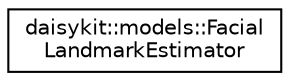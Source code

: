 digraph "Graphical Class Hierarchy"
{
 // LATEX_PDF_SIZE
  edge [fontname="Helvetica",fontsize="10",labelfontname="Helvetica",labelfontsize="10"];
  node [fontname="Helvetica",fontsize="10",shape=record];
  rankdir="LR";
  Node0 [label="daisykit::models::Facial\lLandmarkEstimator",height=0.2,width=0.4,color="black", fillcolor="white", style="filled",URL="$classdaisykit_1_1models_1_1FacialLandmarkEstimator.html",tooltip=" "];
}
